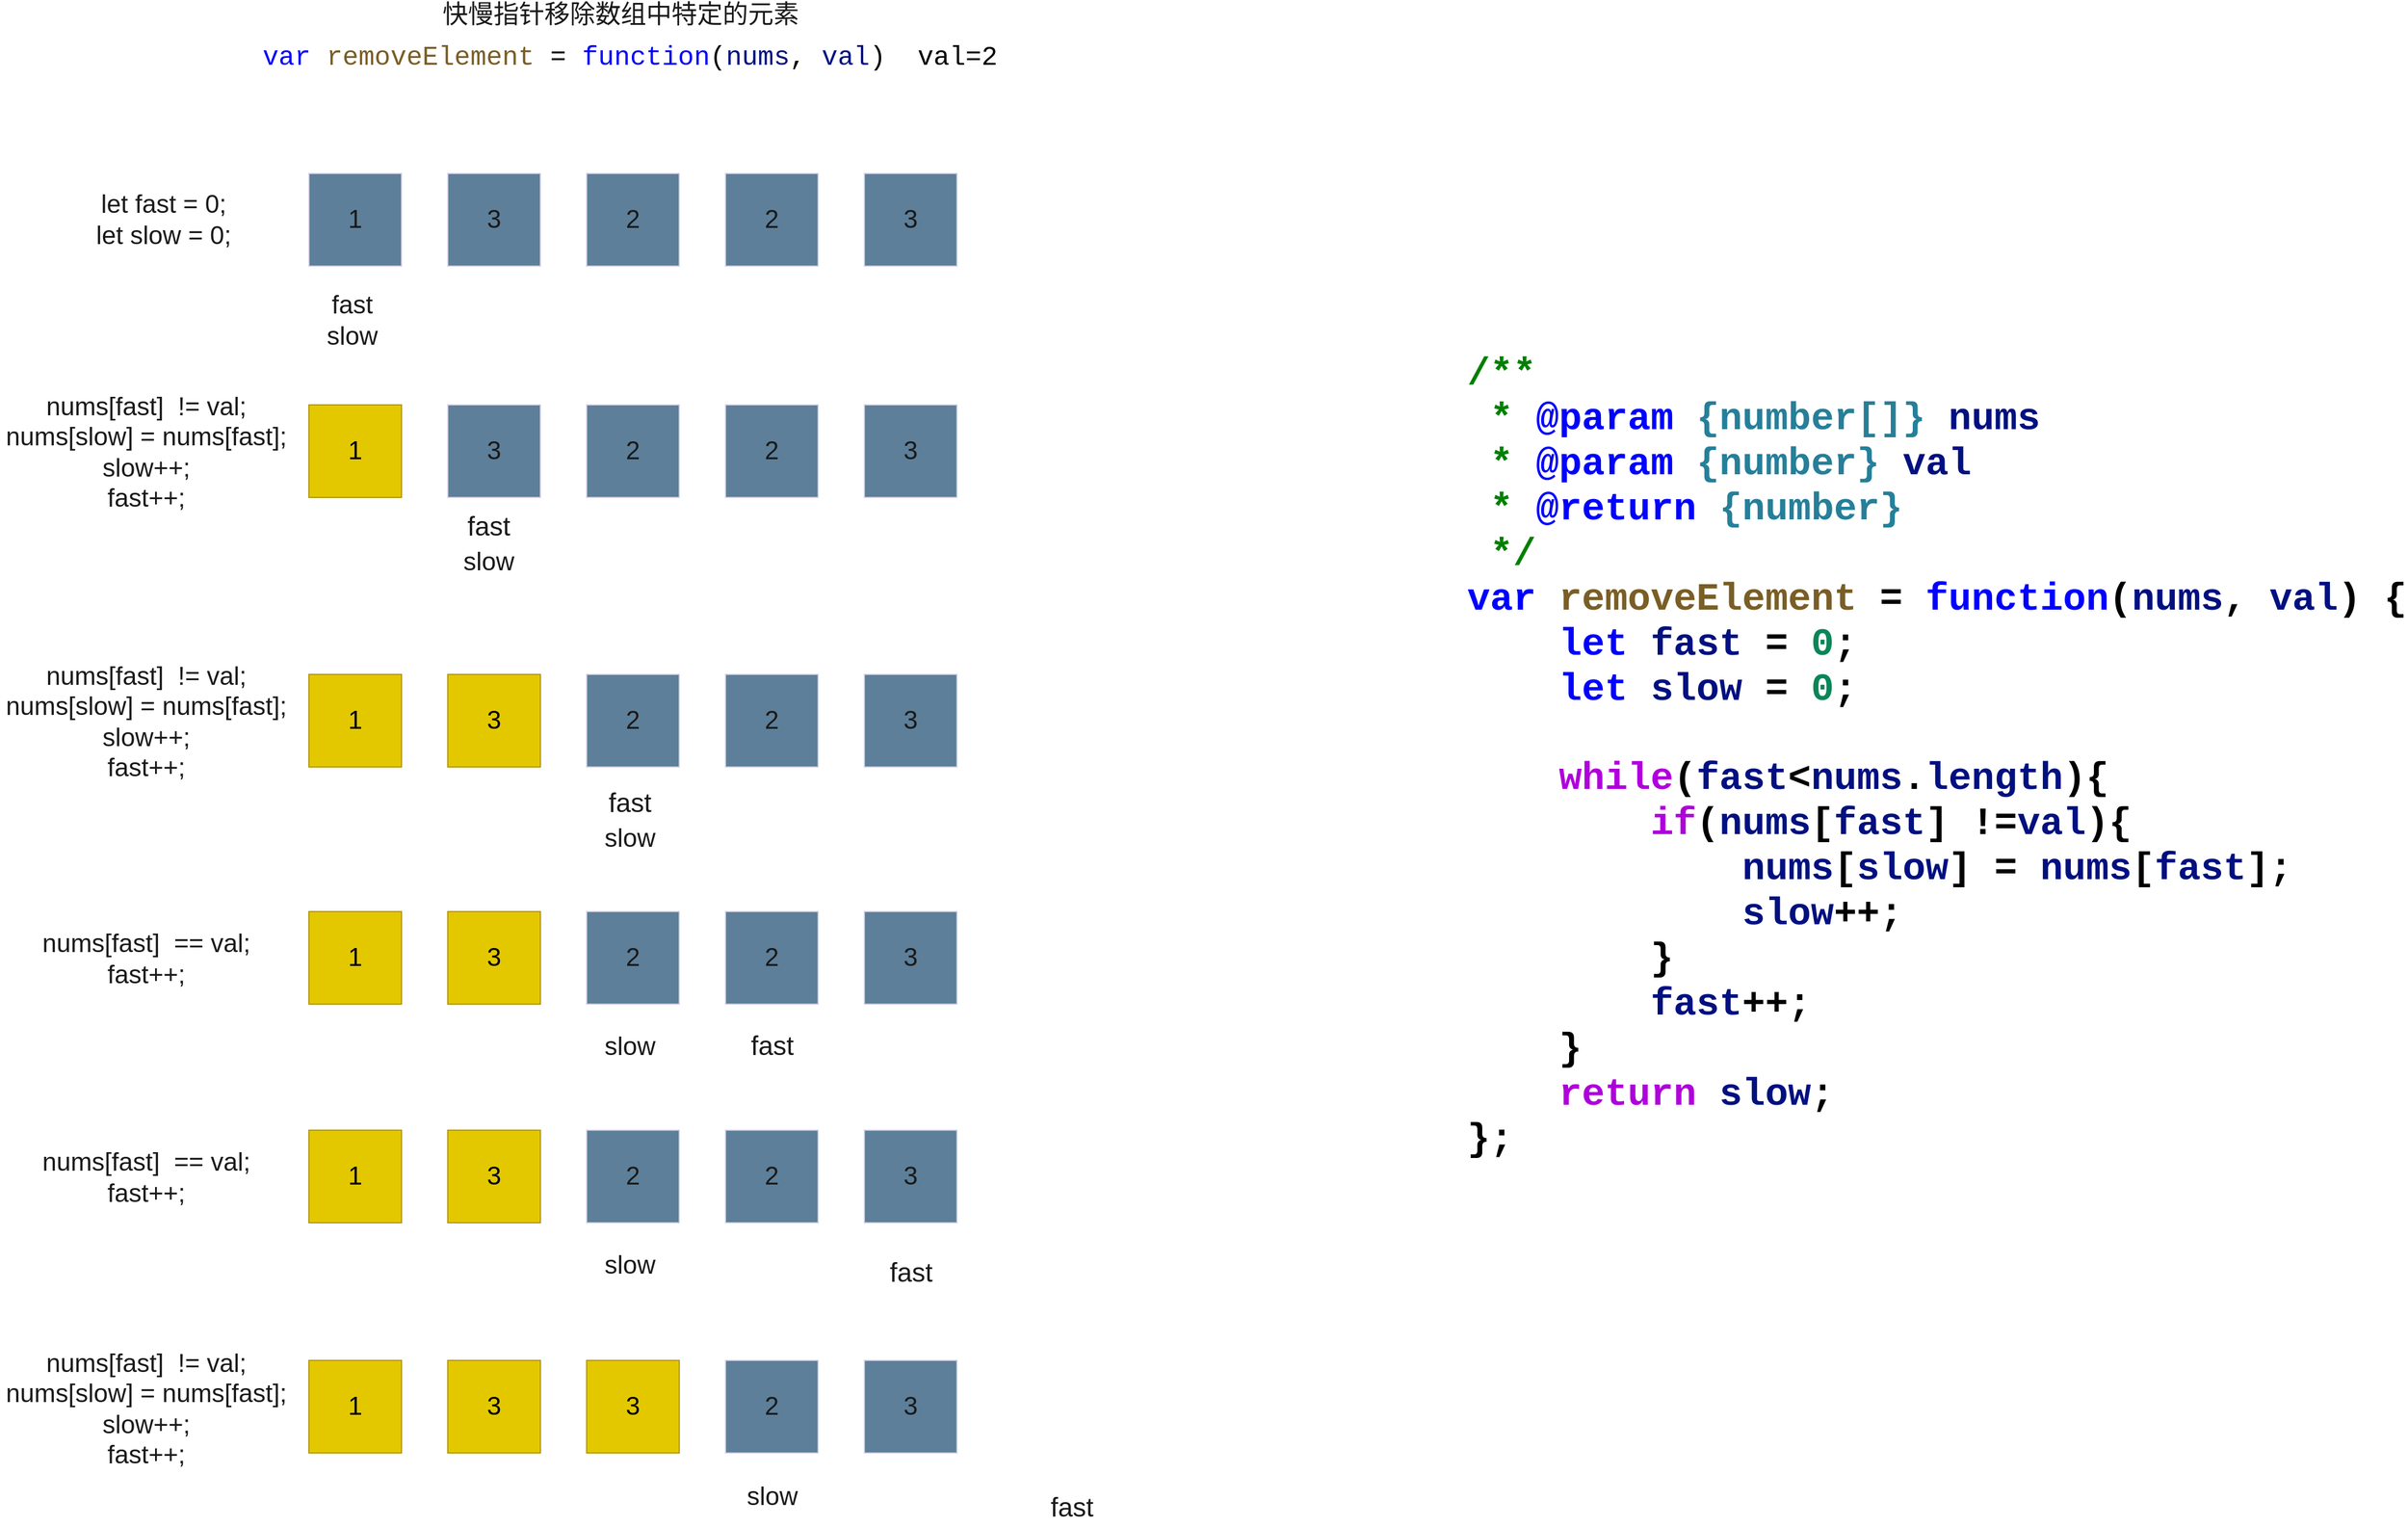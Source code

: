 <mxfile version="16.0.2" type="device"><diagram id="QwWGCas6nQovh-tvWLrw" name="第 1 页"><mxGraphModel dx="2995" dy="1650" grid="0" gridSize="10" guides="1" tooltips="1" connect="1" arrows="1" fold="1" page="0" pageScale="1" pageWidth="1169" pageHeight="827" math="0" shadow="0"><root><mxCell id="0"/><mxCell id="1" parent="0"/><mxCell id="Gw2tmkLtH99b7j53e2Qy-1" value="&lt;font style=&quot;font-size: 22px&quot;&gt;快慢指针移除数组中特定的元素&lt;/font&gt;" style="text;html=1;align=center;verticalAlign=middle;resizable=0;points=[];autosize=1;strokeColor=none;fillColor=none;fontColor=#1A1A1A;" vertex="1" parent="1"><mxGeometry x="229" y="173" width="320" height="20" as="geometry"/></mxCell><mxCell id="Gw2tmkLtH99b7j53e2Qy-2" value="2" style="whiteSpace=wrap;html=1;aspect=fixed;fontSize=22;fillColor=#5D7F99;strokeColor=#D0CEE2;fontColor=#1A1A1A;" vertex="1" parent="1"><mxGeometry x="480" y="320" width="80" height="80" as="geometry"/></mxCell><mxCell id="Gw2tmkLtH99b7j53e2Qy-4" value="2" style="whiteSpace=wrap;html=1;aspect=fixed;fontSize=22;fillColor=#5D7F99;strokeColor=#D0CEE2;fontColor=#1A1A1A;" vertex="1" parent="1"><mxGeometry x="360" y="320" width="80" height="80" as="geometry"/></mxCell><mxCell id="Gw2tmkLtH99b7j53e2Qy-5" value="3" style="whiteSpace=wrap;html=1;aspect=fixed;fontSize=22;fillColor=#5D7F99;strokeColor=#D0CEE2;fontColor=#1A1A1A;" vertex="1" parent="1"><mxGeometry x="600" y="320" width="80" height="80" as="geometry"/></mxCell><mxCell id="Gw2tmkLtH99b7j53e2Qy-6" value="3" style="whiteSpace=wrap;html=1;aspect=fixed;fontSize=22;fillColor=#5D7F99;strokeColor=#D0CEE2;fontColor=#1A1A1A;" vertex="1" parent="1"><mxGeometry x="240" y="320" width="80" height="80" as="geometry"/></mxCell><mxCell id="Gw2tmkLtH99b7j53e2Qy-7" value="1" style="whiteSpace=wrap;html=1;aspect=fixed;fontSize=22;fillColor=#5D7F99;strokeColor=#D0CEE2;fontColor=#1A1A1A;" vertex="1" parent="1"><mxGeometry x="120" y="320" width="80" height="80" as="geometry"/></mxCell><mxCell id="Gw2tmkLtH99b7j53e2Qy-9" value="fast&lt;br&gt;slow" style="text;html=1;align=center;verticalAlign=middle;resizable=0;points=[];autosize=1;strokeColor=none;fillColor=none;fontSize=22;fontColor=#1A1A1A;" vertex="1" parent="1"><mxGeometry x="130" y="419" width="54" height="56" as="geometry"/></mxCell><mxCell id="Gw2tmkLtH99b7j53e2Qy-10" value="&lt;font style=&quot;font-size: 22px&quot;&gt;let fast = 0;&lt;br&gt;let slow = 0;&lt;/font&gt;" style="text;html=1;align=center;verticalAlign=middle;resizable=0;points=[];autosize=1;strokeColor=none;fillColor=none;fontColor=#1A1A1A;" vertex="1" parent="1"><mxGeometry x="-70" y="341" width="127" height="38" as="geometry"/></mxCell><mxCell id="Gw2tmkLtH99b7j53e2Qy-11" value="&lt;div style=&quot;color: rgb(0 , 0 , 0) ; font-family: &amp;#34;consolas&amp;#34; , &amp;#34;courier new&amp;#34; , monospace ; font-size: 23px ; line-height: 18px&quot;&gt;&lt;span style=&quot;color: #0000ff&quot;&gt;var&lt;/span&gt;&amp;nbsp;&lt;span style=&quot;color: #795e26&quot;&gt;removeElement&lt;/span&gt;&amp;nbsp;=&amp;nbsp;&lt;span style=&quot;color: #0000ff&quot;&gt;function&lt;/span&gt;(&lt;span style=&quot;color: #001080&quot;&gt;nums&lt;/span&gt;,&amp;nbsp;&lt;span style=&quot;color: #001080&quot;&gt;val&lt;/span&gt;)&amp;nbsp; val=2&lt;/div&gt;" style="text;html=1;align=center;verticalAlign=middle;resizable=0;points=[];autosize=1;strokeColor=none;fillColor=none;fontSize=22;fontColor=#1A1A1A;" vertex="1" parent="1"><mxGeometry x="101" y="208" width="592" height="22" as="geometry"/></mxCell><mxCell id="Gw2tmkLtH99b7j53e2Qy-12" value="2" style="whiteSpace=wrap;html=1;aspect=fixed;fontSize=22;fillColor=#5D7F99;strokeColor=#D0CEE2;fontColor=#1A1A1A;" vertex="1" parent="1"><mxGeometry x="480" y="520" width="80" height="80" as="geometry"/></mxCell><mxCell id="Gw2tmkLtH99b7j53e2Qy-13" value="2" style="whiteSpace=wrap;html=1;aspect=fixed;fontSize=22;fillColor=#5D7F99;strokeColor=#D0CEE2;fontColor=#1A1A1A;" vertex="1" parent="1"><mxGeometry x="360" y="520" width="80" height="80" as="geometry"/></mxCell><mxCell id="Gw2tmkLtH99b7j53e2Qy-14" value="3" style="whiteSpace=wrap;html=1;aspect=fixed;fontSize=22;fillColor=#5D7F99;strokeColor=#D0CEE2;fontColor=#1A1A1A;" vertex="1" parent="1"><mxGeometry x="600" y="520" width="80" height="80" as="geometry"/></mxCell><mxCell id="Gw2tmkLtH99b7j53e2Qy-15" value="3" style="whiteSpace=wrap;html=1;aspect=fixed;fontSize=22;fillColor=#5D7F99;strokeColor=#D0CEE2;fontColor=#1A1A1A;" vertex="1" parent="1"><mxGeometry x="240" y="520" width="80" height="80" as="geometry"/></mxCell><mxCell id="Gw2tmkLtH99b7j53e2Qy-16" value="1" style="whiteSpace=wrap;html=1;aspect=fixed;fontSize=22;fillColor=#e3c800;strokeColor=#B09500;fontColor=#000000;" vertex="1" parent="1"><mxGeometry x="120" y="520" width="80" height="80" as="geometry"/></mxCell><mxCell id="Gw2tmkLtH99b7j53e2Qy-17" value="slow" style="text;html=1;align=center;verticalAlign=middle;resizable=0;points=[];autosize=1;strokeColor=none;fillColor=none;fontSize=22;fontColor=#1A1A1A;" vertex="1" parent="1"><mxGeometry x="248" y="641" width="54" height="30" as="geometry"/></mxCell><mxCell id="Gw2tmkLtH99b7j53e2Qy-18" value="&lt;span style=&quot;font-size: 22px&quot;&gt;nums[fast]&amp;nbsp; != val;&lt;br&gt;nums[slow] = nums[fast];&lt;br&gt;slow++;&lt;br&gt;fast++;&lt;br&gt;&lt;/span&gt;" style="text;html=1;align=center;verticalAlign=middle;resizable=0;points=[];autosize=1;strokeColor=none;fillColor=none;fontColor=#1A1A1A;" vertex="1" parent="1"><mxGeometry x="-147" y="524" width="252" height="73" as="geometry"/></mxCell><mxCell id="Gw2tmkLtH99b7j53e2Qy-20" value="fast" style="text;html=1;align=center;verticalAlign=middle;resizable=0;points=[];autosize=1;strokeColor=none;fillColor=none;fontSize=23;fontColor=#1A1A1A;" vertex="1" parent="1"><mxGeometry x="251.5" y="609" width="47" height="32" as="geometry"/></mxCell><mxCell id="Gw2tmkLtH99b7j53e2Qy-38" value="2" style="whiteSpace=wrap;html=1;aspect=fixed;fontSize=22;fillColor=#5D7F99;strokeColor=#D0CEE2;fontColor=#1A1A1A;" vertex="1" parent="1"><mxGeometry x="480" y="753" width="80" height="80" as="geometry"/></mxCell><mxCell id="Gw2tmkLtH99b7j53e2Qy-39" value="2" style="whiteSpace=wrap;html=1;aspect=fixed;fontSize=22;fillColor=#5D7F99;strokeColor=#D0CEE2;fontColor=#1A1A1A;" vertex="1" parent="1"><mxGeometry x="360" y="753" width="80" height="80" as="geometry"/></mxCell><mxCell id="Gw2tmkLtH99b7j53e2Qy-40" value="3" style="whiteSpace=wrap;html=1;aspect=fixed;fontSize=22;fillColor=#5D7F99;strokeColor=#D0CEE2;fontColor=#1A1A1A;" vertex="1" parent="1"><mxGeometry x="600" y="753" width="80" height="80" as="geometry"/></mxCell><mxCell id="Gw2tmkLtH99b7j53e2Qy-41" value="3" style="whiteSpace=wrap;html=1;aspect=fixed;fontSize=22;fillColor=#e3c800;strokeColor=#B09500;fontColor=#000000;" vertex="1" parent="1"><mxGeometry x="240" y="753" width="80" height="80" as="geometry"/></mxCell><mxCell id="Gw2tmkLtH99b7j53e2Qy-42" value="1" style="whiteSpace=wrap;html=1;aspect=fixed;fontSize=22;fillColor=#e3c800;strokeColor=#B09500;fontColor=#000000;" vertex="1" parent="1"><mxGeometry x="120" y="753" width="80" height="80" as="geometry"/></mxCell><mxCell id="Gw2tmkLtH99b7j53e2Qy-43" value="slow" style="text;html=1;align=center;verticalAlign=middle;resizable=0;points=[];autosize=1;strokeColor=none;fillColor=none;fontSize=22;fontColor=#1A1A1A;" vertex="1" parent="1"><mxGeometry x="370" y="880" width="54" height="30" as="geometry"/></mxCell><mxCell id="Gw2tmkLtH99b7j53e2Qy-44" value="&lt;span style=&quot;font-size: 22px&quot;&gt;nums[fast]&amp;nbsp; != val;&lt;br&gt;nums[slow] = nums[fast];&lt;br&gt;slow++;&lt;br&gt;fast++;&lt;br&gt;&lt;/span&gt;" style="text;html=1;align=center;verticalAlign=middle;resizable=0;points=[];autosize=1;strokeColor=none;fillColor=none;fontColor=#1A1A1A;" vertex="1" parent="1"><mxGeometry x="-147" y="757" width="252" height="73" as="geometry"/></mxCell><mxCell id="Gw2tmkLtH99b7j53e2Qy-45" value="fast" style="text;html=1;align=center;verticalAlign=middle;resizable=0;points=[];autosize=1;strokeColor=none;fillColor=none;fontSize=23;fontColor=#1A1A1A;" vertex="1" parent="1"><mxGeometry x="373.5" y="848" width="47" height="32" as="geometry"/></mxCell><mxCell id="Gw2tmkLtH99b7j53e2Qy-46" value="2" style="whiteSpace=wrap;html=1;aspect=fixed;fontSize=22;fillColor=#5D7F99;strokeColor=#D0CEE2;fontColor=#1A1A1A;" vertex="1" parent="1"><mxGeometry x="480" y="958" width="80" height="80" as="geometry"/></mxCell><mxCell id="Gw2tmkLtH99b7j53e2Qy-47" value="2" style="whiteSpace=wrap;html=1;aspect=fixed;fontSize=22;fillColor=#5D7F99;strokeColor=#D0CEE2;fontColor=#1A1A1A;" vertex="1" parent="1"><mxGeometry x="360" y="958" width="80" height="80" as="geometry"/></mxCell><mxCell id="Gw2tmkLtH99b7j53e2Qy-48" value="3" style="whiteSpace=wrap;html=1;aspect=fixed;fontSize=22;fillColor=#5D7F99;strokeColor=#D0CEE2;fontColor=#1A1A1A;" vertex="1" parent="1"><mxGeometry x="600" y="958" width="80" height="80" as="geometry"/></mxCell><mxCell id="Gw2tmkLtH99b7j53e2Qy-49" value="3" style="whiteSpace=wrap;html=1;aspect=fixed;fontSize=22;fillColor=#e3c800;strokeColor=#B09500;fontColor=#000000;" vertex="1" parent="1"><mxGeometry x="240" y="958" width="80" height="80" as="geometry"/></mxCell><mxCell id="Gw2tmkLtH99b7j53e2Qy-50" value="1" style="whiteSpace=wrap;html=1;aspect=fixed;fontSize=22;fillColor=#e3c800;strokeColor=#B09500;fontColor=#000000;" vertex="1" parent="1"><mxGeometry x="120" y="958" width="80" height="80" as="geometry"/></mxCell><mxCell id="Gw2tmkLtH99b7j53e2Qy-51" value="slow" style="text;html=1;align=center;verticalAlign=middle;resizable=0;points=[];autosize=1;strokeColor=none;fillColor=none;fontSize=22;fontColor=#1A1A1A;" vertex="1" parent="1"><mxGeometry x="370" y="1060" width="54" height="30" as="geometry"/></mxCell><mxCell id="Gw2tmkLtH99b7j53e2Qy-52" value="&lt;span style=&quot;font-size: 22px&quot;&gt;nums[fast]&amp;nbsp; == val;&lt;br&gt;fast++;&lt;br&gt;&lt;/span&gt;" style="text;html=1;align=center;verticalAlign=middle;resizable=0;points=[];autosize=1;strokeColor=none;fillColor=none;fontColor=#1A1A1A;" vertex="1" parent="1"><mxGeometry x="-116" y="980" width="190" height="38" as="geometry"/></mxCell><mxCell id="Gw2tmkLtH99b7j53e2Qy-53" value="fast" style="text;html=1;align=center;verticalAlign=middle;resizable=0;points=[];autosize=1;strokeColor=none;fillColor=none;fontSize=23;fontColor=#1A1A1A;" vertex="1" parent="1"><mxGeometry x="496.5" y="1058" width="47" height="32" as="geometry"/></mxCell><mxCell id="Gw2tmkLtH99b7j53e2Qy-54" value="2" style="whiteSpace=wrap;html=1;aspect=fixed;fontSize=22;fillColor=#5D7F99;strokeColor=#D0CEE2;fontColor=#1A1A1A;" vertex="1" parent="1"><mxGeometry x="480" y="1147" width="80" height="80" as="geometry"/></mxCell><mxCell id="Gw2tmkLtH99b7j53e2Qy-55" value="2" style="whiteSpace=wrap;html=1;aspect=fixed;fontSize=22;fillColor=#5D7F99;strokeColor=#D0CEE2;fontColor=#1A1A1A;" vertex="1" parent="1"><mxGeometry x="360" y="1147" width="80" height="80" as="geometry"/></mxCell><mxCell id="Gw2tmkLtH99b7j53e2Qy-56" value="3" style="whiteSpace=wrap;html=1;aspect=fixed;fontSize=22;fillColor=#5D7F99;strokeColor=#D0CEE2;fontColor=#1A1A1A;" vertex="1" parent="1"><mxGeometry x="600" y="1147" width="80" height="80" as="geometry"/></mxCell><mxCell id="Gw2tmkLtH99b7j53e2Qy-57" value="3" style="whiteSpace=wrap;html=1;aspect=fixed;fontSize=22;fillColor=#e3c800;strokeColor=#B09500;fontColor=#000000;" vertex="1" parent="1"><mxGeometry x="240" y="1147" width="80" height="80" as="geometry"/></mxCell><mxCell id="Gw2tmkLtH99b7j53e2Qy-58" value="1" style="whiteSpace=wrap;html=1;aspect=fixed;fontSize=22;fillColor=#e3c800;strokeColor=#B09500;fontColor=#000000;" vertex="1" parent="1"><mxGeometry x="120" y="1147" width="80" height="80" as="geometry"/></mxCell><mxCell id="Gw2tmkLtH99b7j53e2Qy-59" value="slow" style="text;html=1;align=center;verticalAlign=middle;resizable=0;points=[];autosize=1;strokeColor=none;fillColor=none;fontSize=22;fontColor=#1A1A1A;" vertex="1" parent="1"><mxGeometry x="370" y="1249" width="54" height="30" as="geometry"/></mxCell><mxCell id="Gw2tmkLtH99b7j53e2Qy-60" value="&lt;span style=&quot;font-size: 22px&quot;&gt;nums[fast]&amp;nbsp; == val;&lt;br&gt;fast++;&lt;br&gt;&lt;/span&gt;" style="text;html=1;align=center;verticalAlign=middle;resizable=0;points=[];autosize=1;strokeColor=none;fillColor=none;fontColor=#1A1A1A;" vertex="1" parent="1"><mxGeometry x="-116" y="1169" width="190" height="38" as="geometry"/></mxCell><mxCell id="Gw2tmkLtH99b7j53e2Qy-61" value="fast" style="text;html=1;align=center;verticalAlign=middle;resizable=0;points=[];autosize=1;strokeColor=none;fillColor=none;fontSize=23;fontColor=#1A1A1A;" vertex="1" parent="1"><mxGeometry x="616.5" y="1254" width="47" height="32" as="geometry"/></mxCell><mxCell id="Gw2tmkLtH99b7j53e2Qy-62" value="2" style="whiteSpace=wrap;html=1;aspect=fixed;fontSize=22;fillColor=#5D7F99;strokeColor=#D0CEE2;fontColor=#1A1A1A;" vertex="1" parent="1"><mxGeometry x="480" y="1346" width="80" height="80" as="geometry"/></mxCell><mxCell id="Gw2tmkLtH99b7j53e2Qy-63" value="3" style="whiteSpace=wrap;html=1;aspect=fixed;fontSize=22;fillColor=#e3c800;strokeColor=#B09500;fontColor=#000000;" vertex="1" parent="1"><mxGeometry x="360" y="1346" width="80" height="80" as="geometry"/></mxCell><mxCell id="Gw2tmkLtH99b7j53e2Qy-64" value="3" style="whiteSpace=wrap;html=1;aspect=fixed;fontSize=22;fillColor=#5D7F99;strokeColor=#D0CEE2;fontColor=#1A1A1A;" vertex="1" parent="1"><mxGeometry x="600" y="1346" width="80" height="80" as="geometry"/></mxCell><mxCell id="Gw2tmkLtH99b7j53e2Qy-65" value="3" style="whiteSpace=wrap;html=1;aspect=fixed;fontSize=22;fillColor=#e3c800;strokeColor=#B09500;fontColor=#000000;" vertex="1" parent="1"><mxGeometry x="240" y="1346" width="80" height="80" as="geometry"/></mxCell><mxCell id="Gw2tmkLtH99b7j53e2Qy-66" value="1" style="whiteSpace=wrap;html=1;aspect=fixed;fontSize=22;fillColor=#e3c800;strokeColor=#B09500;fontColor=#000000;" vertex="1" parent="1"><mxGeometry x="120" y="1346" width="80" height="80" as="geometry"/></mxCell><mxCell id="Gw2tmkLtH99b7j53e2Qy-67" value="slow" style="text;html=1;align=center;verticalAlign=middle;resizable=0;points=[];autosize=1;strokeColor=none;fillColor=none;fontSize=22;fontColor=#1A1A1A;" vertex="1" parent="1"><mxGeometry x="493" y="1449" width="54" height="30" as="geometry"/></mxCell><mxCell id="Gw2tmkLtH99b7j53e2Qy-68" value="&lt;span style=&quot;font-size: 22px&quot;&gt;nums[fast]&amp;nbsp; != val;&lt;/span&gt;&lt;br style=&quot;font-size: 22px&quot;&gt;&lt;span style=&quot;font-size: 22px&quot;&gt;nums[slow] = nums[fast];&lt;/span&gt;&lt;br style=&quot;font-size: 22px&quot;&gt;&lt;span style=&quot;font-size: 22px&quot;&gt;slow++;&lt;/span&gt;&lt;br style=&quot;font-size: 22px&quot;&gt;&lt;span style=&quot;font-size: 22px&quot;&gt;fast++;&lt;/span&gt;&lt;span style=&quot;font-size: 22px&quot;&gt;&lt;br&gt;&lt;/span&gt;" style="text;html=1;align=center;verticalAlign=middle;resizable=0;points=[];autosize=1;strokeColor=none;fillColor=none;fontColor=#1A1A1A;" vertex="1" parent="1"><mxGeometry x="-147" y="1351" width="252" height="73" as="geometry"/></mxCell><mxCell id="Gw2tmkLtH99b7j53e2Qy-69" value="fast" style="text;html=1;align=center;verticalAlign=middle;resizable=0;points=[];autosize=1;strokeColor=none;fillColor=none;fontSize=23;fontColor=#1A1A1A;" vertex="1" parent="1"><mxGeometry x="755" y="1457" width="47" height="32" as="geometry"/></mxCell><mxCell id="Gw2tmkLtH99b7j53e2Qy-78" value="&lt;div style=&quot;color: rgb(0 , 0 , 0) ; background-color: rgb(255 , 255 , 255) ; font-family: &amp;#34;consolas&amp;#34; , &amp;#34;courier new&amp;#34; , monospace ; line-height: 1.18 ; font-size: 33px&quot;&gt;&lt;div&gt;&lt;span style=&quot;color: rgb(0 , 128 , 0)&quot;&gt;&lt;b&gt;/**&lt;/b&gt;&lt;/span&gt;&lt;/div&gt;&lt;div&gt;&lt;b&gt;&lt;span style=&quot;color: #008000&quot;&gt;&amp;nbsp;*&amp;nbsp;&lt;/span&gt;&lt;span style=&quot;color: #0000ff&quot;&gt;@param&lt;/span&gt;&lt;span style=&quot;color: #008000&quot;&gt;&amp;nbsp;&lt;/span&gt;&lt;span style=&quot;color: #267f99&quot;&gt;{number[]}&lt;/span&gt;&lt;span style=&quot;color: #008000&quot;&gt;&amp;nbsp;&lt;/span&gt;&lt;span style=&quot;color: #001080&quot;&gt;nums&lt;/span&gt;&lt;/b&gt;&lt;/div&gt;&lt;div&gt;&lt;b&gt;&lt;span style=&quot;color: #008000&quot;&gt;&amp;nbsp;*&amp;nbsp;&lt;/span&gt;&lt;span style=&quot;color: #0000ff&quot;&gt;@param&lt;/span&gt;&lt;span style=&quot;color: #008000&quot;&gt;&amp;nbsp;&lt;/span&gt;&lt;span style=&quot;color: #267f99&quot;&gt;{number}&lt;/span&gt;&lt;span style=&quot;color: #008000&quot;&gt;&amp;nbsp;&lt;/span&gt;&lt;span style=&quot;color: #001080&quot;&gt;val&lt;/span&gt;&lt;/b&gt;&lt;/div&gt;&lt;div&gt;&lt;b&gt;&lt;span style=&quot;color: #008000&quot;&gt;&amp;nbsp;*&amp;nbsp;&lt;/span&gt;&lt;span style=&quot;color: #0000ff&quot;&gt;@return&lt;/span&gt;&lt;span style=&quot;color: #008000&quot;&gt;&amp;nbsp;&lt;/span&gt;&lt;span style=&quot;color: #267f99&quot;&gt;{number}&lt;/span&gt;&lt;/b&gt;&lt;/div&gt;&lt;div&gt;&lt;span style=&quot;color: #008000&quot;&gt;&lt;b&gt;&amp;nbsp;*/&lt;/b&gt;&lt;/span&gt;&lt;/div&gt;&lt;div&gt;&lt;b&gt;&lt;span style=&quot;color: #0000ff&quot;&gt;var&lt;/span&gt;&lt;span style=&quot;color: #000000&quot;&gt;&amp;nbsp;&lt;/span&gt;&lt;span style=&quot;color: #795e26&quot;&gt;removeElement&lt;/span&gt;&lt;span style=&quot;color: #000000&quot;&gt;&amp;nbsp;=&amp;nbsp;&lt;/span&gt;&lt;span style=&quot;color: #0000ff&quot;&gt;function&lt;/span&gt;&lt;span style=&quot;color: #000000&quot;&gt;(&lt;/span&gt;&lt;span style=&quot;color: #001080&quot;&gt;nums&lt;/span&gt;&lt;span style=&quot;color: #000000&quot;&gt;,&amp;nbsp;&lt;/span&gt;&lt;span style=&quot;color: #001080&quot;&gt;val&lt;/span&gt;&lt;span style=&quot;color: #000000&quot;&gt;)&amp;nbsp;{&lt;/span&gt;&lt;/b&gt;&lt;/div&gt;&lt;div&gt;&lt;b&gt;&lt;span style=&quot;color: #000000&quot;&gt;&amp;nbsp;&amp;nbsp;&amp;nbsp;&amp;nbsp;&lt;/span&gt;&lt;span style=&quot;color: #0000ff&quot;&gt;let&lt;/span&gt;&lt;span style=&quot;color: #000000&quot;&gt;&amp;nbsp;&lt;/span&gt;&lt;span style=&quot;color: #001080&quot;&gt;fast&lt;/span&gt;&lt;span style=&quot;color: #000000&quot;&gt;&amp;nbsp;=&amp;nbsp;&lt;/span&gt;&lt;span style=&quot;color: #098658&quot;&gt;0&lt;/span&gt;&lt;span style=&quot;color: #000000&quot;&gt;;&lt;/span&gt;&lt;/b&gt;&lt;/div&gt;&lt;div&gt;&lt;b&gt;&lt;span style=&quot;color: #000000&quot;&gt;&amp;nbsp;&amp;nbsp;&amp;nbsp;&amp;nbsp;&lt;/span&gt;&lt;span style=&quot;color: #0000ff&quot;&gt;let&lt;/span&gt;&lt;span style=&quot;color: #000000&quot;&gt;&amp;nbsp;&lt;/span&gt;&lt;span style=&quot;color: #001080&quot;&gt;slow&lt;/span&gt;&lt;span style=&quot;color: #000000&quot;&gt;&amp;nbsp;=&amp;nbsp;&lt;/span&gt;&lt;span style=&quot;color: #098658&quot;&gt;0&lt;/span&gt;&lt;span style=&quot;color: #000000&quot;&gt;;&lt;/span&gt;&lt;/b&gt;&lt;/div&gt;&lt;b&gt;&lt;br&gt;&lt;/b&gt;&lt;div&gt;&lt;b&gt;&lt;span style=&quot;color: #000000&quot;&gt;&amp;nbsp;&amp;nbsp;&amp;nbsp;&amp;nbsp;&lt;/span&gt;&lt;span style=&quot;color: #af00db&quot;&gt;while&lt;/span&gt;&lt;span style=&quot;color: #000000&quot;&gt;(&lt;/span&gt;&lt;span style=&quot;color: #001080&quot;&gt;fast&lt;/span&gt;&lt;span style=&quot;color: #000000&quot;&gt;&amp;lt;&lt;/span&gt;&lt;span style=&quot;color: #001080&quot;&gt;nums&lt;/span&gt;&lt;span style=&quot;color: #000000&quot;&gt;.&lt;/span&gt;&lt;span style=&quot;color: #001080&quot;&gt;length&lt;/span&gt;&lt;span style=&quot;color: #000000&quot;&gt;){&lt;/span&gt;&lt;/b&gt;&lt;/div&gt;&lt;div&gt;&lt;b&gt;&lt;span style=&quot;color: #000000&quot;&gt;&amp;nbsp;&amp;nbsp;&amp;nbsp;&amp;nbsp;&amp;nbsp;&amp;nbsp;&amp;nbsp;&amp;nbsp;&lt;/span&gt;&lt;span style=&quot;color: #af00db&quot;&gt;if&lt;/span&gt;&lt;span style=&quot;color: #000000&quot;&gt;(&lt;/span&gt;&lt;span style=&quot;color: #001080&quot;&gt;nums&lt;/span&gt;&lt;span style=&quot;color: #000000&quot;&gt;[&lt;/span&gt;&lt;span style=&quot;color: #001080&quot;&gt;fast&lt;/span&gt;&lt;span style=&quot;color: #000000&quot;&gt;]&amp;nbsp;!=&lt;/span&gt;&lt;span style=&quot;color: #001080&quot;&gt;val&lt;/span&gt;&lt;span style=&quot;color: #000000&quot;&gt;){&lt;/span&gt;&lt;/b&gt;&lt;/div&gt;&lt;div&gt;&lt;b&gt;&lt;span style=&quot;color: #000000&quot;&gt;&amp;nbsp;&amp;nbsp;&amp;nbsp;&amp;nbsp;&amp;nbsp;&amp;nbsp;&amp;nbsp;&amp;nbsp;&amp;nbsp;&amp;nbsp;&amp;nbsp;&amp;nbsp;&lt;/span&gt;&lt;span style=&quot;color: #001080&quot;&gt;nums&lt;/span&gt;&lt;span style=&quot;color: #000000&quot;&gt;[&lt;/span&gt;&lt;span style=&quot;color: #001080&quot;&gt;slow&lt;/span&gt;&lt;span style=&quot;color: #000000&quot;&gt;]&amp;nbsp;=&amp;nbsp;&lt;/span&gt;&lt;span style=&quot;color: #001080&quot;&gt;nums&lt;/span&gt;&lt;span style=&quot;color: #000000&quot;&gt;[&lt;/span&gt;&lt;span style=&quot;color: #001080&quot;&gt;fast&lt;/span&gt;&lt;span style=&quot;color: #000000&quot;&gt;];&lt;/span&gt;&lt;/b&gt;&lt;/div&gt;&lt;div&gt;&lt;b&gt;&lt;span style=&quot;color: #000000&quot;&gt;&amp;nbsp;&amp;nbsp;&amp;nbsp;&amp;nbsp;&amp;nbsp;&amp;nbsp;&amp;nbsp;&amp;nbsp;&amp;nbsp;&amp;nbsp;&amp;nbsp;&amp;nbsp;&lt;/span&gt;&lt;span style=&quot;color: #001080&quot;&gt;slow&lt;/span&gt;&lt;span style=&quot;color: #000000&quot;&gt;++;&lt;/span&gt;&lt;/b&gt;&lt;/div&gt;&lt;div&gt;&lt;span style=&quot;color: #000000&quot;&gt;&lt;b&gt;&amp;nbsp;&amp;nbsp;&amp;nbsp;&amp;nbsp;&amp;nbsp;&amp;nbsp;&amp;nbsp;&amp;nbsp;}&lt;/b&gt;&lt;/span&gt;&lt;/div&gt;&lt;div&gt;&lt;b&gt;&lt;span style=&quot;color: #000000&quot;&gt;&amp;nbsp;&amp;nbsp;&amp;nbsp;&amp;nbsp;&amp;nbsp;&amp;nbsp;&amp;nbsp;&amp;nbsp;&lt;/span&gt;&lt;span style=&quot;color: #001080&quot;&gt;fast&lt;/span&gt;&lt;span style=&quot;color: #000000&quot;&gt;++;&lt;/span&gt;&lt;/b&gt;&lt;/div&gt;&lt;div&gt;&lt;span style=&quot;color: #000000&quot;&gt;&lt;b&gt;&amp;nbsp;&amp;nbsp;&amp;nbsp;&amp;nbsp;}&lt;/b&gt;&lt;/span&gt;&lt;/div&gt;&lt;div&gt;&lt;b&gt;&lt;span style=&quot;color: #000000&quot;&gt;&amp;nbsp;&amp;nbsp;&amp;nbsp;&amp;nbsp;&lt;/span&gt;&lt;span style=&quot;color: #af00db&quot;&gt;return&lt;/span&gt;&lt;span style=&quot;color: #000000&quot;&gt;&amp;nbsp;&lt;/span&gt;&lt;span style=&quot;color: #001080&quot;&gt;slow&lt;/span&gt;&lt;span style=&quot;color: #000000&quot;&gt;;&lt;/span&gt;&lt;/b&gt;&lt;/div&gt;&lt;div&gt;&lt;span style=&quot;color: rgb(0 , 0 , 0)&quot;&gt;&lt;b&gt;};&lt;/b&gt;&lt;/span&gt;&lt;/div&gt;&lt;/div&gt;" style="text;whiteSpace=wrap;html=1;fontSize=23;fillColor=none;" vertex="1" parent="1"><mxGeometry x="1119" y="468" width="615" height="498" as="geometry"/></mxCell></root></mxGraphModel></diagram></mxfile>